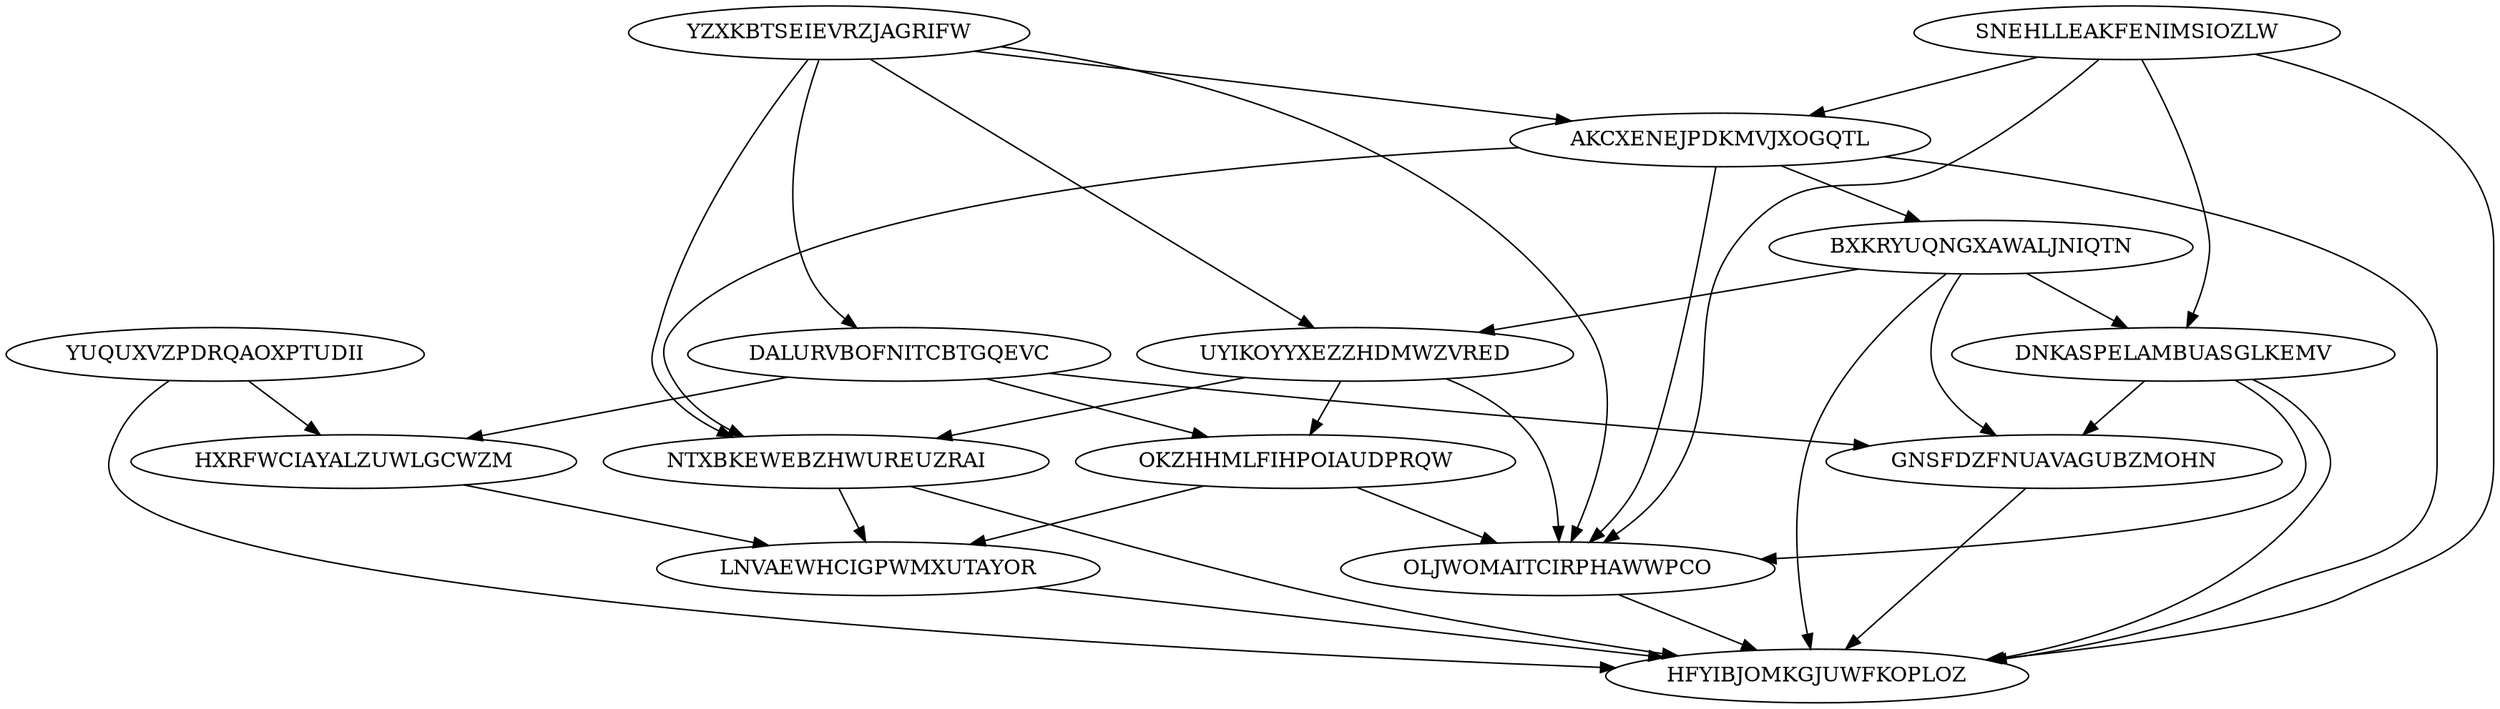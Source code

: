 digraph N15M36 {
	YZXKBTSEIEVRZJAGRIFW	[Weight=15];
	DALURVBOFNITCBTGQEVC	[Weight=16];
	SNEHLLEAKFENIMSIOZLW	[Weight=15];
	YUQUXVZPDRQAOXPTUDII	[Weight=14];
	AKCXENEJPDKMVJXOGQTL	[Weight=13];
	BXKRYUQNGXAWALJNIQTN	[Weight=14];
	UYIKOYYXEZZHDMWZVRED	[Weight=17];
	HXRFWCIAYALZUWLGCWZM	[Weight=20];
	OKZHHMLFIHPOIAUDPRQW	[Weight=12];
	DNKASPELAMBUASGLKEMV	[Weight=18];
	NTXBKEWEBZHWUREUZRAI	[Weight=18];
	OLJWOMAITCIRPHAWWPCO	[Weight=13];
	GNSFDZFNUAVAGUBZMOHN	[Weight=20];
	LNVAEWHCIGPWMXUTAYOR	[Weight=13];
	HFYIBJOMKGJUWFKOPLOZ	[Weight=18];
	UYIKOYYXEZZHDMWZVRED -> OKZHHMLFIHPOIAUDPRQW [Weight=13];
	OKZHHMLFIHPOIAUDPRQW -> OLJWOMAITCIRPHAWWPCO [Weight=16];
	SNEHLLEAKFENIMSIOZLW -> HFYIBJOMKGJUWFKOPLOZ [Weight=11];
	DALURVBOFNITCBTGQEVC -> OKZHHMLFIHPOIAUDPRQW [Weight=20];
	YZXKBTSEIEVRZJAGRIFW -> AKCXENEJPDKMVJXOGQTL [Weight=14];
	OKZHHMLFIHPOIAUDPRQW -> LNVAEWHCIGPWMXUTAYOR [Weight=18];
	GNSFDZFNUAVAGUBZMOHN -> HFYIBJOMKGJUWFKOPLOZ [Weight=19];
	LNVAEWHCIGPWMXUTAYOR -> HFYIBJOMKGJUWFKOPLOZ [Weight=12];
	DNKASPELAMBUASGLKEMV -> OLJWOMAITCIRPHAWWPCO [Weight=11];
	YZXKBTSEIEVRZJAGRIFW -> OLJWOMAITCIRPHAWWPCO [Weight=17];
	BXKRYUQNGXAWALJNIQTN -> HFYIBJOMKGJUWFKOPLOZ [Weight=18];
	BXKRYUQNGXAWALJNIQTN -> UYIKOYYXEZZHDMWZVRED [Weight=19];
	YZXKBTSEIEVRZJAGRIFW -> NTXBKEWEBZHWUREUZRAI [Weight=14];
	BXKRYUQNGXAWALJNIQTN -> GNSFDZFNUAVAGUBZMOHN [Weight=18];
	AKCXENEJPDKMVJXOGQTL -> NTXBKEWEBZHWUREUZRAI [Weight=15];
	YUQUXVZPDRQAOXPTUDII -> HFYIBJOMKGJUWFKOPLOZ [Weight=15];
	UYIKOYYXEZZHDMWZVRED -> OLJWOMAITCIRPHAWWPCO [Weight=17];
	YZXKBTSEIEVRZJAGRIFW -> DALURVBOFNITCBTGQEVC [Weight=10];
	BXKRYUQNGXAWALJNIQTN -> DNKASPELAMBUASGLKEMV [Weight=17];
	AKCXENEJPDKMVJXOGQTL -> OLJWOMAITCIRPHAWWPCO [Weight=10];
	DALURVBOFNITCBTGQEVC -> HXRFWCIAYALZUWLGCWZM [Weight=19];
	NTXBKEWEBZHWUREUZRAI -> HFYIBJOMKGJUWFKOPLOZ [Weight=12];
	AKCXENEJPDKMVJXOGQTL -> BXKRYUQNGXAWALJNIQTN [Weight=14];
	SNEHLLEAKFENIMSIOZLW -> OLJWOMAITCIRPHAWWPCO [Weight=16];
	HXRFWCIAYALZUWLGCWZM -> LNVAEWHCIGPWMXUTAYOR [Weight=10];
	UYIKOYYXEZZHDMWZVRED -> NTXBKEWEBZHWUREUZRAI [Weight=17];
	OLJWOMAITCIRPHAWWPCO -> HFYIBJOMKGJUWFKOPLOZ [Weight=11];
	DNKASPELAMBUASGLKEMV -> HFYIBJOMKGJUWFKOPLOZ [Weight=16];
	NTXBKEWEBZHWUREUZRAI -> LNVAEWHCIGPWMXUTAYOR [Weight=14];
	SNEHLLEAKFENIMSIOZLW -> DNKASPELAMBUASGLKEMV [Weight=13];
	AKCXENEJPDKMVJXOGQTL -> HFYIBJOMKGJUWFKOPLOZ [Weight=14];
	YZXKBTSEIEVRZJAGRIFW -> UYIKOYYXEZZHDMWZVRED [Weight=15];
	DALURVBOFNITCBTGQEVC -> GNSFDZFNUAVAGUBZMOHN [Weight=13];
	SNEHLLEAKFENIMSIOZLW -> AKCXENEJPDKMVJXOGQTL [Weight=20];
	DNKASPELAMBUASGLKEMV -> GNSFDZFNUAVAGUBZMOHN [Weight=15];
	YUQUXVZPDRQAOXPTUDII -> HXRFWCIAYALZUWLGCWZM [Weight=19];
}
